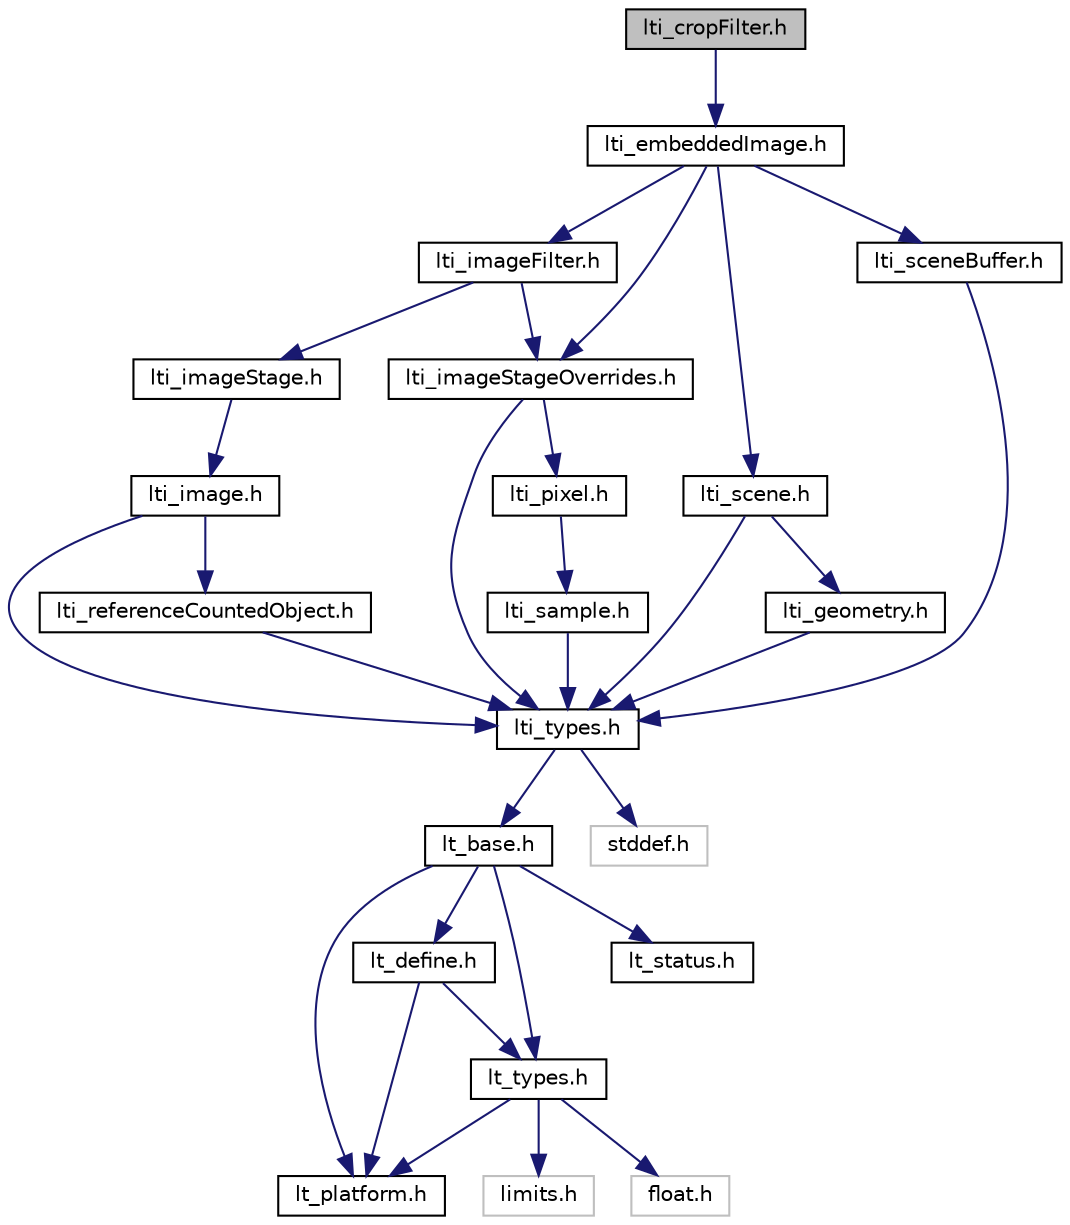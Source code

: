 digraph "lti_cropFilter.h"
{
  bgcolor="transparent";
  edge [fontname="Helvetica",fontsize="10",labelfontname="Helvetica",labelfontsize="10"];
  node [fontname="Helvetica",fontsize="10",shape=record];
  Node1 [label="lti_cropFilter.h",height=0.2,width=0.4,color="black", fillcolor="grey75", style="filled" fontcolor="black"];
  Node1 -> Node2 [color="midnightblue",fontsize="10",style="solid",fontname="Helvetica"];
  Node2 [label="lti_embeddedImage.h",height=0.2,width=0.4,color="black",URL="$a00171.html"];
  Node2 -> Node3 [color="midnightblue",fontsize="10",style="solid",fontname="Helvetica"];
  Node3 [label="lti_imageFilter.h",height=0.2,width=0.4,color="black",URL="$a00179.html"];
  Node3 -> Node4 [color="midnightblue",fontsize="10",style="solid",fontname="Helvetica"];
  Node4 [label="lti_imageStage.h",height=0.2,width=0.4,color="black",URL="$a00181.html"];
  Node4 -> Node5 [color="midnightblue",fontsize="10",style="solid",fontname="Helvetica"];
  Node5 [label="lti_image.h",height=0.2,width=0.4,color="black",URL="$a00178.html"];
  Node5 -> Node6 [color="midnightblue",fontsize="10",style="solid",fontname="Helvetica"];
  Node6 [label="lti_types.h",height=0.2,width=0.4,color="black",URL="$a00209.html",tooltip="This file contains a number of enums, typedefs, etc, that are used throughout the MrSID SDK..."];
  Node6 -> Node7 [color="midnightblue",fontsize="10",style="solid",fontname="Helvetica"];
  Node7 [label="lt_base.h",height=0.2,width=0.4,color="black",URL="$a00140.html",tooltip="Include file for all LizardTech sources. "];
  Node7 -> Node8 [color="midnightblue",fontsize="10",style="solid",fontname="Helvetica"];
  Node8 [label="lt_platform.h",height=0.2,width=0.4,color="black",URL="$a00156.html",tooltip="Preprocessor symbols for canonical identification of OS, architecture, and compiler. "];
  Node7 -> Node9 [color="midnightblue",fontsize="10",style="solid",fontname="Helvetica"];
  Node9 [label="lt_define.h",height=0.2,width=0.4,color="black",URL="$a00142.html",tooltip="Preprocessor definitions used throughout LizardTech sources. "];
  Node9 -> Node8 [color="midnightblue",fontsize="10",style="solid",fontname="Helvetica"];
  Node9 -> Node10 [color="midnightblue",fontsize="10",style="solid",fontname="Helvetica"];
  Node10 [label="lt_types.h",height=0.2,width=0.4,color="black",URL="$a00159.html",tooltip="Declaration of standard types and limits in a C-interface. "];
  Node10 -> Node11 [color="midnightblue",fontsize="10",style="solid",fontname="Helvetica"];
  Node11 [label="limits.h",height=0.2,width=0.4,color="grey75"];
  Node10 -> Node12 [color="midnightblue",fontsize="10",style="solid",fontname="Helvetica"];
  Node12 [label="float.h",height=0.2,width=0.4,color="grey75"];
  Node10 -> Node8 [color="midnightblue",fontsize="10",style="solid",fontname="Helvetica"];
  Node7 -> Node10 [color="midnightblue",fontsize="10",style="solid",fontname="Helvetica"];
  Node7 -> Node13 [color="midnightblue",fontsize="10",style="solid",fontname="Helvetica"];
  Node13 [label="lt_status.h",height=0.2,width=0.4,color="black",URL="$a00157.html",tooltip="Declaration of the LT_STATUS type and some commonly used status codes. "];
  Node6 -> Node14 [color="midnightblue",fontsize="10",style="solid",fontname="Helvetica"];
  Node14 [label="stddef.h",height=0.2,width=0.4,color="grey75"];
  Node5 -> Node15 [color="midnightblue",fontsize="10",style="solid",fontname="Helvetica"];
  Node15 [label="lti_referenceCountedObject.h",height=0.2,width=0.4,color="black",URL="$a00203.html"];
  Node15 -> Node6 [color="midnightblue",fontsize="10",style="solid",fontname="Helvetica"];
  Node3 -> Node16 [color="midnightblue",fontsize="10",style="solid",fontname="Helvetica"];
  Node16 [label="lti_imageStageOverrides.h",height=0.2,width=0.4,color="black",URL="$a00183.html"];
  Node16 -> Node6 [color="midnightblue",fontsize="10",style="solid",fontname="Helvetica"];
  Node16 -> Node17 [color="midnightblue",fontsize="10",style="solid",fontname="Helvetica"];
  Node17 [label="lti_pixel.h",height=0.2,width=0.4,color="black",URL="$a00199.html"];
  Node17 -> Node18 [color="midnightblue",fontsize="10",style="solid",fontname="Helvetica"];
  Node18 [label="lti_sample.h",height=0.2,width=0.4,color="black",URL="$a00204.html"];
  Node18 -> Node6 [color="midnightblue",fontsize="10",style="solid",fontname="Helvetica"];
  Node2 -> Node16 [color="midnightblue",fontsize="10",style="solid",fontname="Helvetica"];
  Node2 -> Node19 [color="midnightblue",fontsize="10",style="solid",fontname="Helvetica"];
  Node19 [label="lti_scene.h",height=0.2,width=0.4,color="black",URL="$a00205.html"];
  Node19 -> Node6 [color="midnightblue",fontsize="10",style="solid",fontname="Helvetica"];
  Node19 -> Node20 [color="midnightblue",fontsize="10",style="solid",fontname="Helvetica"];
  Node20 [label="lti_geometry.h",height=0.2,width=0.4,color="black",URL="$a00177.html"];
  Node20 -> Node6 [color="midnightblue",fontsize="10",style="solid",fontname="Helvetica"];
  Node2 -> Node21 [color="midnightblue",fontsize="10",style="solid",fontname="Helvetica"];
  Node21 [label="lti_sceneBuffer.h",height=0.2,width=0.4,color="black",URL="$a00206.html"];
  Node21 -> Node6 [color="midnightblue",fontsize="10",style="solid",fontname="Helvetica"];
}
